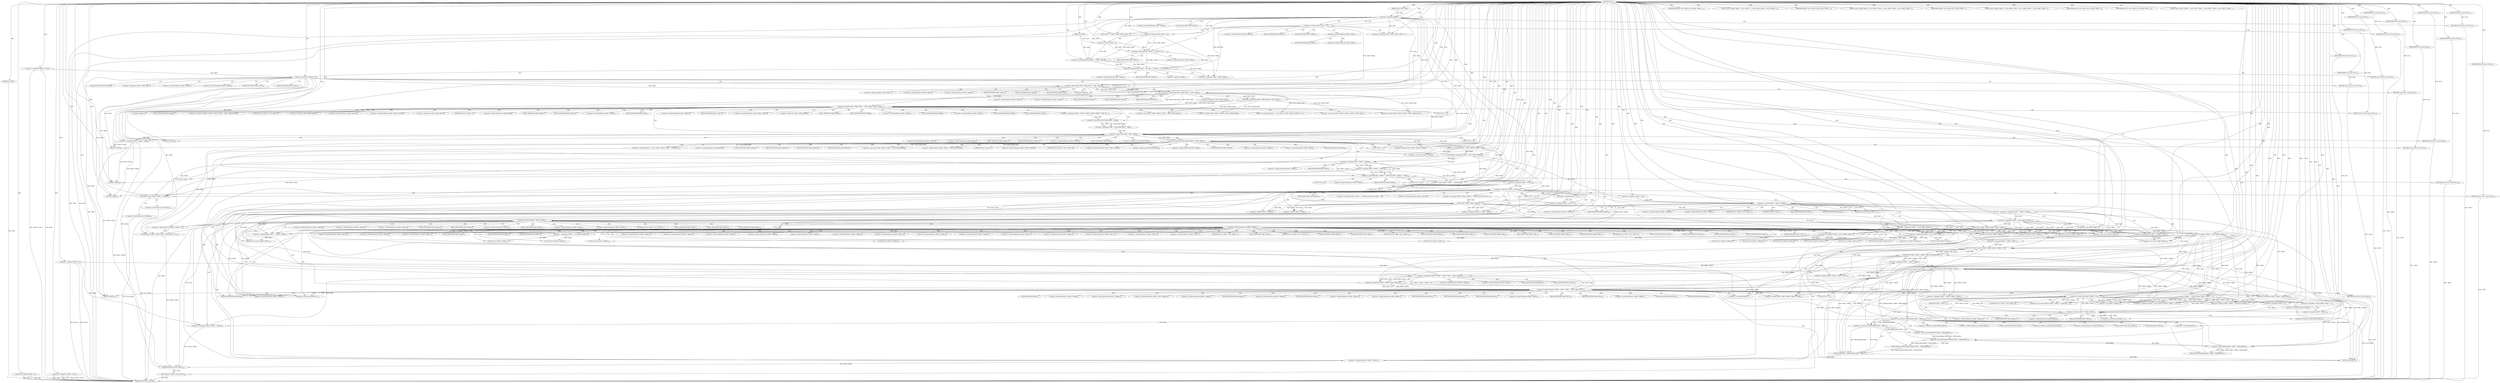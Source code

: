 digraph "FUN1" {  
"8" [label = <(METHOD,FUN1)<SUB>1</SUB>> ]
"638" [label = <(METHOD_RETURN,struct VAR1)<SUB>1</SUB>> ]
"9" [label = <(PARAM,struct VAR2* VAR3)<SUB>1</SUB>> ]
"10" [label = <(PARAM,int VAR4)<SUB>1</SUB>> ]
"11" [label = <(PARAM,int *VAR5)<SUB>1</SUB>> ]
"17" [label = <(&lt;operator&gt;.assignment,VAR9 = 0)<SUB>4</SUB>> ]
"21" [label = <(&lt;operator&gt;.assignment,*VAR10 = NULL)<SUB>5</SUB>> ]
"25" [label = <(&lt;operator&gt;.assignment,* VAR12 = NULL)<SUB>6</SUB>> ]
"33" [label = <(&lt;operator&gt;.assignment,VAR19 = 0)<SUB>9</SUB>> ]
"82" [label = <(&lt;operator&gt;.assignment,*VAR5 = VAR3-&gt;VAR25)<SUB>23</SUB>> ]
"140" [label = <(&lt;operator&gt;.assignment,VAR12 = (struct VAR11*) (VAR3-&gt;VAR29-&gt;VAR30 + V...)<SUB>43</SUB>> ]
"155" [label = <(&lt;operator&gt;.assignment,VAR8 = *(VAR31 *)(VAR3-&gt;VAR29-&gt;VAR30 + VAR3-&gt;VA...)<SUB>45</SUB>> ]
"171" [label = <(&lt;operator&gt;.assignment,VAR6 = VAR12[VAR4].VAR32 - VAR8)<SUB>62</SUB>> ]
"193" [label = <(&lt;operator&gt;.assignment,VAR10-&gt;VAR33 = VAR6)<SUB>68</SUB>> ]
"215" [label = <(&lt;operator&gt;.assignment,VAR22 = (char *)(VAR3-&gt;VAR29-&gt;VAR30 + VAR12[VAR...)<SUB>83</SUB>> ]
"230" [label = <(&lt;operator&gt;.assignment,VAR16 = VAR3-&gt;VAR29-&gt;VAR30 + VAR6)<SUB>87</SUB>> ]
"239" [label = <(&lt;operator&gt;.assignment,VAR14 = (struct VAR13 *)VAR16)<SUB>88</SUB>> ]
"284" [label = <(&lt;operator&gt;.assignment,VAR9 = VAR14-&gt;VAR35 == VAR36? sizeof (struct VA...)<SUB>104</SUB>> ]
"296" [label = <(FUN6,FUN6 (VAR21, VAR16, VAR9))<SUB>105</SUB>> ]
"300" [label = <(&lt;operator&gt;.assignment,VAR17 = VAR16 + VAR9)<SUB>106</SUB>> ]
"337" [label = <(&lt;operator&gt;.assignment,VAR17 = VAR16 + VAR9)<SUB>113</SUB>> ]
"615" [label = <(&lt;operator&gt;.assignment,VAR10-&gt;VAR29 = VAR21)<SUB>182</SUB>> ]
"620" [label = <(strncpy,strncpy (VAR10-&gt;VAR78, VAR22, sizeof (VAR10-&gt;VA...)<SUB>183</SUB>> ]
"631" [label = <(&lt;operator&gt;.assignment,VAR10-&gt;VAR23 = VAR19)<SUB>184</SUB>> ]
"636" [label = <(RETURN,return VAR10;,return VAR10;)<SUB>185</SUB>> ]
"39" [label = <(&lt;operator&gt;.logicalNot,!VAR3)<SUB>13</SUB>> ]
"45" [label = <(&lt;operator&gt;.lessThan,VAR3-&gt;VAR23 &lt; 1)<SUB>16</SUB>> ]
"64" [label = <(&lt;operator&gt;.logicalOr,VAR3-&gt;VAR25 &lt; 0 || VAR4 &lt; 0 || VAR4 &gt;= VAR3-&gt;VAR25)<SUB>20</SUB>> ]
"89" [label = <(&lt;operator&gt;.logicalNot,!VAR10)<SUB>25</SUB>> ]
"97" [label = <(&lt;operator&gt;.greaterThan,VAR3-&gt;VAR26.VAR27 &gt; VAR3-&gt;VAR23)<SUB>30</SUB>> ]
"114" [label = <(&lt;operator&gt;.logicalOr,VAR3-&gt;VAR26.VAR27 &gt; VAR3-&gt;VAR23 || VAR3-&gt;VAR26....)<SUB>37</SUB>> ]
"181" [label = <(&lt;operator&gt;.greaterThan,VAR6 &gt; VAR3-&gt;VAR23)<SUB>63</SUB>> ]
"199" [label = <(&lt;operator&gt;.greaterThan,VAR12[VAR4].VAR34 &gt; VAR3-&gt;VAR23)<SUB>70</SUB>> ]
"245" [label = <(&lt;operator&gt;.logicalAnd,VAR14-&gt;VAR35 != VAR36 &amp;&amp; VAR14-&gt;VAR35 != VAR37)<SUB>90</SUB>> ]
"273" [label = <(&lt;operator&gt;.logicalNot,!(VAR21 = FUN5 ()))<SUB>99</SUB>> ]
"310" [label = <(&lt;operator&gt;.lessThan,VAR18 &lt; VAR14-&gt;VAR39)<SUB>108</SUB>> ]
"315" [label = <(&lt;operator&gt;.postIncrement,VAR18++)<SUB>108</SUB>> ]
"349" [label = <(&lt;operator&gt;.lessThan,VAR18 &lt; VAR14-&gt;VAR39)<SUB>115</SUB>> ]
"354" [label = <(&lt;operator&gt;.postIncrement,VAR18++)<SUB>115</SUB>> ]
"637" [label = <(IDENTIFIER,VAR10,return VAR10;)<SUB>185</SUB>> ]
"42" [label = <(RETURN,return NULL;,return NULL;)<SUB>14</SUB>> ]
"51" [label = <(FUN2,FUN2 (&quot;&quot;, VAR3-&gt;VAR24? VAR3-&gt;VAR24: &quot;&quot;))<SUB>17</SUB>> ]
"61" [label = <(RETURN,return NULL;,return NULL;)<SUB>18</SUB>> ]
"80" [label = <(RETURN,return NULL;,return NULL;)<SUB>21</SUB>> ]
"92" [label = <(FUN4,FUN4 (&quot;&quot;))<SUB>27</SUB>> ]
"94" [label = <(RETURN,return NULL;,return NULL;)<SUB>28</SUB>> ]
"107" [label = <(FUN2,FUN2 (&quot;&quot;))<SUB>31</SUB>> ]
"109" [label = <(free,free (VAR10))<SUB>32</SUB>> ]
"111" [label = <(RETURN,return NULL;,return NULL;)<SUB>33</SUB>> ]
"134" [label = <(FUN2,FUN2 (&quot;&quot;))<SUB>38</SUB>> ]
"136" [label = <(free,free (VAR10))<SUB>39</SUB>> ]
"138" [label = <(RETURN,return NULL;,return NULL;)<SUB>40</SUB>> ]
"142" [label = <(&lt;operator&gt;.cast,(struct VAR11*) (VAR3-&gt;VAR29-&gt;VAR30 + VAR3-&gt;VAR...)<SUB>43</SUB>> ]
"173" [label = <(&lt;operator&gt;.subtraction,VAR12[VAR4].VAR32 - VAR8)<SUB>62</SUB>> ]
"187" [label = <(FUN2,FUN2 (&quot;&quot;))<SUB>64</SUB>> ]
"189" [label = <(free,free (VAR10))<SUB>65</SUB>> ]
"191" [label = <(RETURN,return NULL;,return NULL;)<SUB>66</SUB>> ]
"209" [label = <(FUN2,FUN2 (&quot;&quot;))<SUB>72</SUB>> ]
"211" [label = <(free,free (VAR10))<SUB>79</SUB>> ]
"213" [label = <(RETURN,return NULL;,return NULL;)<SUB>80</SUB>> ]
"217" [label = <(&lt;operator&gt;.cast,(char *)(VAR3-&gt;VAR29-&gt;VAR30 + VAR12[VAR4].VAR34))<SUB>83</SUB>> ]
"232" [label = <(&lt;operator&gt;.addition,VAR3-&gt;VAR29-&gt;VAR30 + VAR6)<SUB>87</SUB>> ]
"241" [label = <(&lt;operator&gt;.cast,(struct VAR13 *)VAR16)<SUB>88</SUB>> ]
"266" [label = <(FUN2,FUN2 (&quot;&quot;))<SUB>94</SUB>> ]
"268" [label = <(free,free (VAR10))<SUB>95</SUB>> ]
"270" [label = <(RETURN,return NULL;,return NULL;)<SUB>96</SUB>> ]
"278" [label = <(FUN2,FUN2 (&quot;&quot;))<SUB>100</SUB>> ]
"280" [label = <(free,free (VAR10))<SUB>101</SUB>> ]
"282" [label = <(RETURN,return NULL;,return NULL;)<SUB>102</SUB>> ]
"302" [label = <(&lt;operator&gt;.addition,VAR16 + VAR9)<SUB>106</SUB>> ]
"307" [label = <(&lt;operator&gt;.assignment,VAR18 = 0)<SUB>108</SUB>> ]
"319" [label = <(&lt;operator&gt;.assignment,*VAR41 = (struct VAR40 *)VAR17)<SUB>109</SUB>> ]
"324" [label = <(FUN7,FUN7 (VAR21, (VAR15*)VAR41, VAR41-&gt;VAR42))<SUB>110</SUB>> ]
"332" [label = <(&lt;operator&gt;.assignmentPlus,VAR17 += VAR41-&gt;VAR42)<SUB>111</SUB>> ]
"339" [label = <(&lt;operator&gt;.addition,VAR16 + VAR9)<SUB>113</SUB>> ]
"344" [label = <(&lt;operator&gt;.assignment,VAR18 = VAR7 = 0)<SUB>115</SUB>> ]
"358" [label = <(&lt;operator&gt;.assignment,*VAR41 = (struct VAR40 *)VAR17)<SUB>116</SUB>> ]
"363" [label = <(&lt;operator&gt;.assignmentPlus,VAR17 += VAR41-&gt;VAR42)<SUB>117</SUB>> ]
"625" [label = <(&lt;operator&gt;.subtraction,sizeof (VAR10-&gt;VAR78) - 1)<SUB>183</SUB>> ]
"43" [label = <(IDENTIFIER,NULL,return NULL;)<SUB>14</SUB>> ]
"62" [label = <(IDENTIFIER,NULL,return NULL;)<SUB>18</SUB>> ]
"65" [label = <(&lt;operator&gt;.logicalOr,VAR3-&gt;VAR25 &lt; 0 || VAR4 &lt; 0)<SUB>20</SUB>> ]
"74" [label = <(&lt;operator&gt;.greaterEqualsThan,VAR4 &gt;= VAR3-&gt;VAR25)<SUB>20</SUB>> ]
"81" [label = <(IDENTIFIER,NULL,return NULL;)<SUB>21</SUB>> ]
"95" [label = <(IDENTIFIER,NULL,return NULL;)<SUB>28</SUB>> ]
"112" [label = <(IDENTIFIER,NULL,return NULL;)<SUB>33</SUB>> ]
"115" [label = <(&lt;operator&gt;.greaterThan,VAR3-&gt;VAR26.VAR27 &gt; VAR3-&gt;VAR23)<SUB>37</SUB>> ]
"124" [label = <(&lt;operator&gt;.greaterThan,VAR3-&gt;VAR26.VAR28 &gt; VAR3-&gt;VAR23)<SUB>37</SUB>> ]
"139" [label = <(IDENTIFIER,NULL,return NULL;)<SUB>40</SUB>> ]
"144" [label = <(&lt;operator&gt;.addition,VAR3-&gt;VAR29-&gt;VAR30 + VAR3-&gt;VAR26.VAR27)<SUB>43</SUB>> ]
"158" [label = <(&lt;operator&gt;.cast,(VAR31 *)(VAR3-&gt;VAR29-&gt;VAR30 + VAR3-&gt;VAR26.VAR28))<SUB>45</SUB>> ]
"192" [label = <(IDENTIFIER,NULL,return NULL;)<SUB>66</SUB>> ]
"214" [label = <(IDENTIFIER,NULL,return NULL;)<SUB>80</SUB>> ]
"219" [label = <(&lt;operator&gt;.addition,VAR3-&gt;VAR29-&gt;VAR30 + VAR12[VAR4].VAR34)<SUB>83</SUB>> ]
"246" [label = <(&lt;operator&gt;.notEquals,VAR14-&gt;VAR35 != VAR36)<SUB>90</SUB>> ]
"251" [label = <(&lt;operator&gt;.notEquals,VAR14-&gt;VAR35 != VAR37)<SUB>90</SUB>> ]
"258" [label = <(&lt;operator&gt;.equals,VAR14-&gt;VAR35 == 0xbebafeca)<SUB>91</SUB>> ]
"271" [label = <(IDENTIFIER,NULL,return NULL;)<SUB>96</SUB>> ]
"274" [label = <(&lt;operator&gt;.assignment,VAR21 = FUN5 ())<SUB>99</SUB>> ]
"283" [label = <(IDENTIFIER,NULL,return NULL;)<SUB>102</SUB>> ]
"287" [label = <(&lt;operator&gt;.equals,VAR14-&gt;VAR35 == VAR36)<SUB>104</SUB>> ]
"292" [label = <(&lt;operator&gt;.sizeOf,sizeof (struct VAR13))<SUB>104</SUB>> ]
"294" [label = <(&lt;operator&gt;.sizeOf,sizeof (struct VAR38))<SUB>104</SUB>> ]
"53" [label = <(&lt;operator&gt;.conditional,VAR3-&gt;VAR24? VAR3-&gt;VAR24: &quot;&quot;)<SUB>17</SUB>> ]
"66" [label = <(&lt;operator&gt;.lessThan,VAR3-&gt;VAR25 &lt; 0)<SUB>20</SUB>> ]
"71" [label = <(&lt;operator&gt;.lessThan,VAR4 &lt; 0)<SUB>20</SUB>> ]
"160" [label = <(&lt;operator&gt;.addition,VAR3-&gt;VAR29-&gt;VAR30 + VAR3-&gt;VAR26.VAR28)<SUB>45</SUB>> ]
"264" [label = <(FUN2,FUN2 (&quot;&quot;))<SUB>92</SUB>> ]
"321" [label = <(&lt;operator&gt;.cast,(struct VAR40 *)VAR17)<SUB>109</SUB>> ]
"326" [label = <(&lt;operator&gt;.cast,(VAR15*)VAR41)<SUB>110</SUB>> ]
"346" [label = <(&lt;operator&gt;.assignment,VAR7 = 0)<SUB>115</SUB>> ]
"360" [label = <(&lt;operator&gt;.cast,(struct VAR40 *)VAR17)<SUB>116</SUB>> ]
"374" [label = <(IDENTIFIER,VAR43,{
		case VAR43:
			{
			
			struct VAR44 *VAR45...)<SUB>119</SUB>> ]
"375" [label = <(BLOCK,{
			
			struct VAR44 *VAR45 = (struct VAR44 *)...,{
			
			struct VAR44 *VAR45 = (struct VAR44 *)...)<SUB>120</SUB>> ]
"532" [label = <(IDENTIFIER,VAR57,{
		case VAR43:
			{
			
			struct VAR44 *VAR45...)<SUB>150</SUB>> ]
"533" [label = <(BLOCK,{
			struct VAR58 *VAR59 = (struct VAR58 *)VAR4...,{
			struct VAR58 *VAR59 = (struct VAR58 *)VAR4...)<SUB>151</SUB>> ]
"550" [label = <(IDENTIFIER,VAR62,{
		case VAR43:
			{
			
			struct VAR44 *VAR45...)<SUB>157</SUB>> ]
"551" [label = <(BLOCK,{
			struct VAR63 *VAR59 = (struct VAR63 *)VAR4...,{
			struct VAR63 *VAR59 = (struct VAR63 *)VAR4...)<SUB>158</SUB>> ]
"584" [label = <(IDENTIFIER,VAR70,{
		case VAR43:
			{
			
			struct VAR44 *VAR45...)<SUB>168</SUB>> ]
"586" [label = <(IDENTIFIER,VAR71,{
		case VAR43:
			{
			
			struct VAR44 *VAR45...)<SUB>169</SUB>> ]
"587" [label = <(BLOCK,{
			struct VAR72 *VAR59 = (struct VAR72 *)VAR4...,{
			struct VAR72 *VAR59 = (struct VAR72 *)VAR4...)<SUB>170</SUB>> ]
"377" [label = <(&lt;operator&gt;.assignment,*VAR45 = (struct VAR44 *)VAR41)<SUB>122</SUB>> ]
"383" [label = <(&lt;operator&gt;.assignment,VAR46 = VAR45-&gt;VAR47)<SUB>123</SUB>> ]
"417" [label = <(FUN7,FUN7 (VAR21, VAR3-&gt;VAR29-&gt;VAR30+VAR45-&gt;VAR48, V...)<SUB>130</SUB>> ]
"429" [label = <(FUN9,FUN9 (VAR21, VAR21-&gt;VAR49, (VAR31)((VAR50)&amp;VAR4...)<SUB>131</SUB>> ]
"445" [label = <(&lt;operator&gt;.assignment,VAR51 = VAR45-&gt;VAR48 - VAR19)<SUB>133</SUB>> ]
"452" [label = <(&lt;operator&gt;.assignment,VAR19 = VAR21-&gt;VAR49)<SUB>134</SUB>> ]
"535" [label = <(&lt;operator&gt;.assignment,*VAR59 = (struct VAR58 *)VAR41)<SUB>152</SUB>> ]
"540" [label = <(FUN10,FUN10 (VAR59-&gt;VAR60))<SUB>153</SUB>> ]
"544" [label = <(FUN10,FUN10 (VAR59-&gt;VAR61))<SUB>154</SUB>> ]
"553" [label = <(&lt;operator&gt;.assignment,*VAR59 = (struct VAR63 *)VAR41)<SUB>159</SUB>> ]
"558" [label = <(FUN10,FUN10 (VAR59-&gt;VAR64))<SUB>160</SUB>> ]
"562" [label = <(FUN10,FUN10 (VAR59-&gt;VAR65))<SUB>161</SUB>> ]
"566" [label = <(FUN10,FUN10 (VAR59-&gt;VAR66))<SUB>162</SUB>> ]
"570" [label = <(FUN10,FUN10 (VAR59-&gt;VAR67))<SUB>163</SUB>> ]
"574" [label = <(FUN10,FUN10 (VAR59-&gt;VAR68))<SUB>164</SUB>> ]
"578" [label = <(FUN10,FUN10 (VAR59-&gt;VAR69))<SUB>165</SUB>> ]
"589" [label = <(&lt;operator&gt;.assignment,*VAR59 = (struct VAR72 *)VAR41)<SUB>171</SUB>> ]
"594" [label = <(FUN10,FUN10 (VAR59-&gt;VAR73))<SUB>172</SUB>> ]
"598" [label = <(FUN10,FUN10 (VAR59-&gt;VAR74))<SUB>173</SUB>> ]
"602" [label = <(FUN10,FUN10 (VAR59-&gt;VAR75))<SUB>174</SUB>> ]
"606" [label = <(FUN10,FUN10 (VAR59-&gt;VAR76))<SUB>175</SUB>> ]
"610" [label = <(FUN10,FUN10 (VAR59-&gt;VAR77))<SUB>176</SUB>> ]
"389" [label = <(&lt;operator&gt;.logicalOr,VAR45-&gt;VAR48 + VAR45-&gt;VAR47 &gt; VAR3-&gt;VAR23 || VA...)<SUB>124</SUB>> ]
"458" [label = <(&lt;operator&gt;.logicalNot,!strcmp (VAR45-&gt;VAR52, &quot;&quot;))<SUB>135</SUB>> ]
"469" [label = <(&lt;operator&gt;.greaterThan,VAR45-&gt;VAR53 &gt; 0)<SUB>138</SUB>> ]
"379" [label = <(&lt;operator&gt;.cast,(struct VAR44 *)VAR41)<SUB>122</SUB>> ]
"409" [label = <(FUN2,FUN2 (&quot;&quot;))<SUB>125</SUB>> ]
"411" [label = <(free,free (VAR10))<SUB>126</SUB>> ]
"413" [label = <(FUN8,FUN8 (VAR21))<SUB>127</SUB>> ]
"415" [label = <(RETURN,return NULL;,return NULL;)<SUB>128</SUB>> ]
"419" [label = <(&lt;operator&gt;.addition,VAR3-&gt;VAR29-&gt;VAR30+VAR45-&gt;VAR48)<SUB>130</SUB>> ]
"434" [label = <(VAR31,(VAR31)((VAR50)&amp;VAR45-&gt;VAR48 - (VAR50)VAR16))<SUB>131</SUB>> ]
"447" [label = <(&lt;operator&gt;.subtraction,VAR45-&gt;VAR48 - VAR19)<SUB>133</SUB>> ]
"465" [label = <(&lt;operator&gt;.assignment,VAR7 = VAR51)<SUB>136</SUB>> ]
"476" [label = <(&lt;operator&gt;.assignment,*VAR55 = (struct VAR54 *)((VAR15 *)VAR45 + size...)<SUB>139</SUB>> ]
"537" [label = <(&lt;operator&gt;.cast,(struct VAR58 *)VAR41)<SUB>152</SUB>> ]
"555" [label = <(&lt;operator&gt;.cast,(struct VAR63 *)VAR41)<SUB>159</SUB>> ]
"591" [label = <(&lt;operator&gt;.cast,(struct VAR72 *)VAR41)<SUB>171</SUB>> ]
"390" [label = <(&lt;operator&gt;.greaterThan,VAR45-&gt;VAR48 + VAR45-&gt;VAR47 &gt; VAR3-&gt;VAR23)<SUB>124</SUB>> ]
"401" [label = <(&lt;operator&gt;.greaterThan,VAR45-&gt;VAR48 &gt; VAR3-&gt;VAR23)<SUB>124</SUB>> ]
"416" [label = <(IDENTIFIER,NULL,return NULL;)<SUB>128</SUB>> ]
"435" [label = <(&lt;operator&gt;.and,(VAR50)&amp;VAR45-&gt;VAR48 - (VAR50)VAR16)<SUB>131</SUB>> ]
"459" [label = <(strcmp,strcmp (VAR45-&gt;VAR52, &quot;&quot;))<SUB>135</SUB>> ]
"492" [label = <(&lt;operator&gt;.lessThan,VAR56 &lt; VAR45-&gt;VAR53)<SUB>141</SUB>> ]
"497" [label = <(&lt;operator&gt;.postIncrement,VAR56++)<SUB>141</SUB>> ]
"391" [label = <(&lt;operator&gt;.addition,VAR45-&gt;VAR48 + VAR45-&gt;VAR47)<SUB>124</SUB>> ]
"437" [label = <(&lt;operator&gt;.subtraction,VAR45-&gt;VAR48 - (VAR50)VAR16)<SUB>131</SUB>> ]
"478" [label = <(&lt;operator&gt;.cast,(struct VAR54 *)((VAR15 *)VAR45 + sizeof(struct...)<SUB>139</SUB>> ]
"489" [label = <(&lt;operator&gt;.assignment,VAR56 = 0)<SUB>141</SUB>> ]
"441" [label = <(&lt;operator&gt;.cast,(VAR50)VAR16)<SUB>131</SUB>> ]
"480" [label = <(&lt;operator&gt;.addition,(VAR15 *)VAR45 + sizeof(struct VAR44))<SUB>139</SUB>> ]
"501" [label = <(&lt;operator&gt;.greaterThan,VAR55[VAR56].VAR33 &gt; VAR19)<SUB>142</SUB>> ]
"481" [label = <(&lt;operator&gt;.cast,(VAR15 *)VAR45)<SUB>139</SUB>> ]
"484" [label = <(&lt;operator&gt;.sizeOf,sizeof(struct VAR44))<SUB>139</SUB>> ]
"509" [label = <(FUN9,FUN9 (VAR21, VAR55[VAR56].VAR33 - VAR51,
						...)<SUB>143</SUB>> ]
"511" [label = <(&lt;operator&gt;.subtraction,VAR55[VAR56].VAR33 - VAR51)<SUB>143</SUB>> ]
"518" [label = <(VAR31,(VAR31)((VAR50)&amp;VAR55[VAR56].VAR33 - (VAR50)VAR16))<SUB>144</SUB>> ]
"519" [label = <(&lt;operator&gt;.and,(VAR50)&amp;VAR55[VAR56].VAR33 - (VAR50)VAR16)<SUB>144</SUB>> ]
"521" [label = <(&lt;operator&gt;.subtraction,VAR55[VAR56].VAR33 - (VAR50)VAR16)<SUB>144</SUB>> ]
"527" [label = <(&lt;operator&gt;.cast,(VAR50)VAR16)<SUB>144</SUB>> ]
"83" [label = <(&lt;operator&gt;.indirection,*VAR5)<SUB>23</SUB>> ]
"85" [label = <(&lt;operator&gt;.indirectFieldAccess,VAR3-&gt;VAR25)<SUB>23</SUB>> ]
"157" [label = <(&lt;operator&gt;.indirection,*(VAR31 *)(VAR3-&gt;VAR29-&gt;VAR30 + VAR3-&gt;VAR26.VAR28))<SUB>45</SUB>> ]
"194" [label = <(&lt;operator&gt;.indirectFieldAccess,VAR10-&gt;VAR33)<SUB>68</SUB>> ]
"286" [label = <(&lt;operator&gt;.conditional,VAR14-&gt;VAR35 == VAR36? sizeof (struct VAR13) : ...)<SUB>104</SUB>> ]
"616" [label = <(&lt;operator&gt;.indirectFieldAccess,VAR10-&gt;VAR29)<SUB>182</SUB>> ]
"621" [label = <(&lt;operator&gt;.indirectFieldAccess,VAR10-&gt;VAR78)<SUB>183</SUB>> ]
"632" [label = <(&lt;operator&gt;.indirectFieldAccess,VAR10-&gt;VAR23)<SUB>184</SUB>> ]
"46" [label = <(&lt;operator&gt;.indirectFieldAccess,VAR3-&gt;VAR23)<SUB>16</SUB>> ]
"87" [label = <(FIELD_IDENTIFIER,VAR25,VAR25)<SUB>23</SUB>> ]
"98" [label = <(&lt;operator&gt;.fieldAccess,VAR3-&gt;VAR26.VAR27)<SUB>30</SUB>> ]
"103" [label = <(&lt;operator&gt;.indirectFieldAccess,VAR3-&gt;VAR23)<SUB>30</SUB>> ]
"143" [label = <(UNKNOWN,struct VAR11*,struct VAR11*)<SUB>43</SUB>> ]
"174" [label = <(&lt;operator&gt;.fieldAccess,VAR12[VAR4].VAR32)<SUB>62</SUB>> ]
"183" [label = <(&lt;operator&gt;.indirectFieldAccess,VAR3-&gt;VAR23)<SUB>63</SUB>> ]
"196" [label = <(FIELD_IDENTIFIER,VAR33,VAR33)<SUB>68</SUB>> ]
"200" [label = <(&lt;operator&gt;.fieldAccess,VAR12[VAR4].VAR34)<SUB>70</SUB>> ]
"205" [label = <(&lt;operator&gt;.indirectFieldAccess,VAR3-&gt;VAR23)<SUB>70</SUB>> ]
"218" [label = <(UNKNOWN,char *,char *)<SUB>83</SUB>> ]
"233" [label = <(&lt;operator&gt;.indirectFieldAccess,VAR3-&gt;VAR29-&gt;VAR30)<SUB>87</SUB>> ]
"242" [label = <(UNKNOWN,struct VAR13 *,struct VAR13 *)<SUB>88</SUB>> ]
"312" [label = <(&lt;operator&gt;.indirectFieldAccess,VAR14-&gt;VAR39)<SUB>108</SUB>> ]
"351" [label = <(&lt;operator&gt;.indirectFieldAccess,VAR14-&gt;VAR39)<SUB>115</SUB>> ]
"618" [label = <(FIELD_IDENTIFIER,VAR29,VAR29)<SUB>182</SUB>> ]
"623" [label = <(FIELD_IDENTIFIER,VAR78,VAR78)<SUB>183</SUB>> ]
"626" [label = <(&lt;operator&gt;.sizeOf,sizeof (VAR10-&gt;VAR78))<SUB>183</SUB>> ]
"634" [label = <(FIELD_IDENTIFIER,VAR23,VAR23)<SUB>184</SUB>> ]
"48" [label = <(FIELD_IDENTIFIER,VAR23,VAR23)<SUB>16</SUB>> ]
"76" [label = <(&lt;operator&gt;.indirectFieldAccess,VAR3-&gt;VAR25)<SUB>20</SUB>> ]
"99" [label = <(&lt;operator&gt;.indirectFieldAccess,VAR3-&gt;VAR26)<SUB>30</SUB>> ]
"102" [label = <(FIELD_IDENTIFIER,VAR27,VAR27)<SUB>30</SUB>> ]
"105" [label = <(FIELD_IDENTIFIER,VAR23,VAR23)<SUB>30</SUB>> ]
"116" [label = <(&lt;operator&gt;.fieldAccess,VAR3-&gt;VAR26.VAR27)<SUB>37</SUB>> ]
"121" [label = <(&lt;operator&gt;.indirectFieldAccess,VAR3-&gt;VAR23)<SUB>37</SUB>> ]
"125" [label = <(&lt;operator&gt;.fieldAccess,VAR3-&gt;VAR26.VAR28)<SUB>37</SUB>> ]
"130" [label = <(&lt;operator&gt;.indirectFieldAccess,VAR3-&gt;VAR23)<SUB>37</SUB>> ]
"145" [label = <(&lt;operator&gt;.indirectFieldAccess,VAR3-&gt;VAR29-&gt;VAR30)<SUB>43</SUB>> ]
"150" [label = <(&lt;operator&gt;.fieldAccess,VAR3-&gt;VAR26.VAR27)<SUB>43</SUB>> ]
"159" [label = <(UNKNOWN,VAR31 *,VAR31 *)<SUB>45</SUB>> ]
"175" [label = <(&lt;operator&gt;.indirectIndexAccess,VAR12[VAR4])<SUB>62</SUB>> ]
"178" [label = <(FIELD_IDENTIFIER,VAR32,VAR32)<SUB>62</SUB>> ]
"185" [label = <(FIELD_IDENTIFIER,VAR23,VAR23)<SUB>63</SUB>> ]
"201" [label = <(&lt;operator&gt;.indirectIndexAccess,VAR12[VAR4])<SUB>70</SUB>> ]
"204" [label = <(FIELD_IDENTIFIER,VAR34,VAR34)<SUB>70</SUB>> ]
"207" [label = <(FIELD_IDENTIFIER,VAR23,VAR23)<SUB>70</SUB>> ]
"220" [label = <(&lt;operator&gt;.indirectFieldAccess,VAR3-&gt;VAR29-&gt;VAR30)<SUB>83</SUB>> ]
"225" [label = <(&lt;operator&gt;.fieldAccess,VAR12[VAR4].VAR34)<SUB>83</SUB>> ]
"234" [label = <(&lt;operator&gt;.indirectFieldAccess,VAR3-&gt;VAR29)<SUB>87</SUB>> ]
"237" [label = <(FIELD_IDENTIFIER,VAR30,VAR30)<SUB>87</SUB>> ]
"247" [label = <(&lt;operator&gt;.indirectFieldAccess,VAR14-&gt;VAR35)<SUB>90</SUB>> ]
"252" [label = <(&lt;operator&gt;.indirectFieldAccess,VAR14-&gt;VAR35)<SUB>90</SUB>> ]
"276" [label = <(FUN5,FUN5 ())<SUB>99</SUB>> ]
"288" [label = <(&lt;operator&gt;.indirectFieldAccess,VAR14-&gt;VAR35)<SUB>104</SUB>> ]
"314" [label = <(FIELD_IDENTIFIER,VAR39,VAR39)<SUB>108</SUB>> ]
"329" [label = <(&lt;operator&gt;.indirectFieldAccess,VAR41-&gt;VAR42)<SUB>110</SUB>> ]
"334" [label = <(&lt;operator&gt;.indirectFieldAccess,VAR41-&gt;VAR42)<SUB>111</SUB>> ]
"353" [label = <(FIELD_IDENTIFIER,VAR39,VAR39)<SUB>115</SUB>> ]
"365" [label = <(&lt;operator&gt;.indirectFieldAccess,VAR41-&gt;VAR42)<SUB>117</SUB>> ]
"369" [label = <(&lt;operator&gt;.indirectFieldAccess,VAR41-&gt;VAR18)<SUB>118</SUB>> ]
"627" [label = <(&lt;operator&gt;.indirectFieldAccess,VAR10-&gt;VAR78)<SUB>183</SUB>> ]
"54" [label = <(&lt;operator&gt;.indirectFieldAccess,VAR3-&gt;VAR24)<SUB>17</SUB>> ]
"57" [label = <(&lt;operator&gt;.indirectFieldAccess,VAR3-&gt;VAR24)<SUB>17</SUB>> ]
"67" [label = <(&lt;operator&gt;.indirectFieldAccess,VAR3-&gt;VAR25)<SUB>20</SUB>> ]
"78" [label = <(FIELD_IDENTIFIER,VAR25,VAR25)<SUB>20</SUB>> ]
"101" [label = <(FIELD_IDENTIFIER,VAR26,VAR26)<SUB>30</SUB>> ]
"117" [label = <(&lt;operator&gt;.indirectFieldAccess,VAR3-&gt;VAR26)<SUB>37</SUB>> ]
"120" [label = <(FIELD_IDENTIFIER,VAR27,VAR27)<SUB>37</SUB>> ]
"123" [label = <(FIELD_IDENTIFIER,VAR23,VAR23)<SUB>37</SUB>> ]
"126" [label = <(&lt;operator&gt;.indirectFieldAccess,VAR3-&gt;VAR26)<SUB>37</SUB>> ]
"129" [label = <(FIELD_IDENTIFIER,VAR28,VAR28)<SUB>37</SUB>> ]
"132" [label = <(FIELD_IDENTIFIER,VAR23,VAR23)<SUB>37</SUB>> ]
"146" [label = <(&lt;operator&gt;.indirectFieldAccess,VAR3-&gt;VAR29)<SUB>43</SUB>> ]
"149" [label = <(FIELD_IDENTIFIER,VAR30,VAR30)<SUB>43</SUB>> ]
"151" [label = <(&lt;operator&gt;.indirectFieldAccess,VAR3-&gt;VAR26)<SUB>43</SUB>> ]
"154" [label = <(FIELD_IDENTIFIER,VAR27,VAR27)<SUB>43</SUB>> ]
"161" [label = <(&lt;operator&gt;.indirectFieldAccess,VAR3-&gt;VAR29-&gt;VAR30)<SUB>45</SUB>> ]
"166" [label = <(&lt;operator&gt;.fieldAccess,VAR3-&gt;VAR26.VAR28)<SUB>45</SUB>> ]
"221" [label = <(&lt;operator&gt;.indirectFieldAccess,VAR3-&gt;VAR29)<SUB>83</SUB>> ]
"224" [label = <(FIELD_IDENTIFIER,VAR30,VAR30)<SUB>83</SUB>> ]
"226" [label = <(&lt;operator&gt;.indirectIndexAccess,VAR12[VAR4])<SUB>83</SUB>> ]
"229" [label = <(FIELD_IDENTIFIER,VAR34,VAR34)<SUB>83</SUB>> ]
"236" [label = <(FIELD_IDENTIFIER,VAR29,VAR29)<SUB>87</SUB>> ]
"249" [label = <(FIELD_IDENTIFIER,VAR35,VAR35)<SUB>90</SUB>> ]
"254" [label = <(FIELD_IDENTIFIER,VAR35,VAR35)<SUB>90</SUB>> ]
"259" [label = <(&lt;operator&gt;.indirectFieldAccess,VAR14-&gt;VAR35)<SUB>91</SUB>> ]
"290" [label = <(FIELD_IDENTIFIER,VAR35,VAR35)<SUB>104</SUB>> ]
"322" [label = <(UNKNOWN,struct VAR40 *,struct VAR40 *)<SUB>109</SUB>> ]
"327" [label = <(UNKNOWN,VAR15*,VAR15*)<SUB>110</SUB>> ]
"331" [label = <(FIELD_IDENTIFIER,VAR42,VAR42)<SUB>110</SUB>> ]
"336" [label = <(FIELD_IDENTIFIER,VAR42,VAR42)<SUB>111</SUB>> ]
"361" [label = <(UNKNOWN,struct VAR40 *,struct VAR40 *)<SUB>116</SUB>> ]
"367" [label = <(FIELD_IDENTIFIER,VAR42,VAR42)<SUB>117</SUB>> ]
"371" [label = <(FIELD_IDENTIFIER,VAR18,VAR18)<SUB>118</SUB>> ]
"629" [label = <(FIELD_IDENTIFIER,VAR78,VAR78)<SUB>183</SUB>> ]
"56" [label = <(FIELD_IDENTIFIER,VAR24,VAR24)<SUB>17</SUB>> ]
"59" [label = <(FIELD_IDENTIFIER,VAR24,VAR24)<SUB>17</SUB>> ]
"69" [label = <(FIELD_IDENTIFIER,VAR25,VAR25)<SUB>20</SUB>> ]
"119" [label = <(FIELD_IDENTIFIER,VAR26,VAR26)<SUB>37</SUB>> ]
"128" [label = <(FIELD_IDENTIFIER,VAR26,VAR26)<SUB>37</SUB>> ]
"148" [label = <(FIELD_IDENTIFIER,VAR29,VAR29)<SUB>43</SUB>> ]
"153" [label = <(FIELD_IDENTIFIER,VAR26,VAR26)<SUB>43</SUB>> ]
"162" [label = <(&lt;operator&gt;.indirectFieldAccess,VAR3-&gt;VAR29)<SUB>45</SUB>> ]
"165" [label = <(FIELD_IDENTIFIER,VAR30,VAR30)<SUB>45</SUB>> ]
"167" [label = <(&lt;operator&gt;.indirectFieldAccess,VAR3-&gt;VAR26)<SUB>45</SUB>> ]
"170" [label = <(FIELD_IDENTIFIER,VAR28,VAR28)<SUB>45</SUB>> ]
"223" [label = <(FIELD_IDENTIFIER,VAR29,VAR29)<SUB>83</SUB>> ]
"261" [label = <(FIELD_IDENTIFIER,VAR35,VAR35)<SUB>91</SUB>> ]
"164" [label = <(FIELD_IDENTIFIER,VAR29,VAR29)<SUB>45</SUB>> ]
"169" [label = <(FIELD_IDENTIFIER,VAR26,VAR26)<SUB>45</SUB>> ]
"385" [label = <(&lt;operator&gt;.indirectFieldAccess,VAR45-&gt;VAR47)<SUB>123</SUB>> ]
"431" [label = <(&lt;operator&gt;.indirectFieldAccess,VAR21-&gt;VAR49)<SUB>131</SUB>> ]
"454" [label = <(&lt;operator&gt;.indirectFieldAccess,VAR21-&gt;VAR49)<SUB>134</SUB>> ]
"541" [label = <(&lt;operator&gt;.indirectFieldAccess,VAR59-&gt;VAR60)<SUB>153</SUB>> ]
"545" [label = <(&lt;operator&gt;.indirectFieldAccess,VAR59-&gt;VAR61)<SUB>154</SUB>> ]
"559" [label = <(&lt;operator&gt;.indirectFieldAccess,VAR59-&gt;VAR64)<SUB>160</SUB>> ]
"563" [label = <(&lt;operator&gt;.indirectFieldAccess,VAR59-&gt;VAR65)<SUB>161</SUB>> ]
"567" [label = <(&lt;operator&gt;.indirectFieldAccess,VAR59-&gt;VAR66)<SUB>162</SUB>> ]
"571" [label = <(&lt;operator&gt;.indirectFieldAccess,VAR59-&gt;VAR67)<SUB>163</SUB>> ]
"575" [label = <(&lt;operator&gt;.indirectFieldAccess,VAR59-&gt;VAR68)<SUB>164</SUB>> ]
"579" [label = <(&lt;operator&gt;.indirectFieldAccess,VAR59-&gt;VAR69)<SUB>165</SUB>> ]
"595" [label = <(&lt;operator&gt;.indirectFieldAccess,VAR59-&gt;VAR73)<SUB>172</SUB>> ]
"599" [label = <(&lt;operator&gt;.indirectFieldAccess,VAR59-&gt;VAR74)<SUB>173</SUB>> ]
"603" [label = <(&lt;operator&gt;.indirectFieldAccess,VAR59-&gt;VAR75)<SUB>174</SUB>> ]
"607" [label = <(&lt;operator&gt;.indirectFieldAccess,VAR59-&gt;VAR76)<SUB>175</SUB>> ]
"611" [label = <(&lt;operator&gt;.indirectFieldAccess,VAR59-&gt;VAR77)<SUB>176</SUB>> ]
"380" [label = <(UNKNOWN,struct VAR44 *,struct VAR44 *)<SUB>122</SUB>> ]
"387" [label = <(FIELD_IDENTIFIER,VAR47,VAR47)<SUB>123</SUB>> ]
"420" [label = <(&lt;operator&gt;.indirectFieldAccess,VAR3-&gt;VAR29-&gt;VAR30)<SUB>130</SUB>> ]
"425" [label = <(&lt;operator&gt;.indirectFieldAccess,VAR45-&gt;VAR48)<SUB>130</SUB>> ]
"433" [label = <(FIELD_IDENTIFIER,VAR49,VAR49)<SUB>131</SUB>> ]
"448" [label = <(&lt;operator&gt;.indirectFieldAccess,VAR45-&gt;VAR48)<SUB>133</SUB>> ]
"456" [label = <(FIELD_IDENTIFIER,VAR49,VAR49)<SUB>134</SUB>> ]
"470" [label = <(&lt;operator&gt;.indirectFieldAccess,VAR45-&gt;VAR53)<SUB>138</SUB>> ]
"538" [label = <(UNKNOWN,struct VAR58 *,struct VAR58 *)<SUB>152</SUB>> ]
"543" [label = <(FIELD_IDENTIFIER,VAR60,VAR60)<SUB>153</SUB>> ]
"547" [label = <(FIELD_IDENTIFIER,VAR61,VAR61)<SUB>154</SUB>> ]
"556" [label = <(UNKNOWN,struct VAR63 *,struct VAR63 *)<SUB>159</SUB>> ]
"561" [label = <(FIELD_IDENTIFIER,VAR64,VAR64)<SUB>160</SUB>> ]
"565" [label = <(FIELD_IDENTIFIER,VAR65,VAR65)<SUB>161</SUB>> ]
"569" [label = <(FIELD_IDENTIFIER,VAR66,VAR66)<SUB>162</SUB>> ]
"573" [label = <(FIELD_IDENTIFIER,VAR67,VAR67)<SUB>163</SUB>> ]
"577" [label = <(FIELD_IDENTIFIER,VAR68,VAR68)<SUB>164</SUB>> ]
"581" [label = <(FIELD_IDENTIFIER,VAR69,VAR69)<SUB>165</SUB>> ]
"592" [label = <(UNKNOWN,struct VAR72 *,struct VAR72 *)<SUB>171</SUB>> ]
"597" [label = <(FIELD_IDENTIFIER,VAR73,VAR73)<SUB>172</SUB>> ]
"601" [label = <(FIELD_IDENTIFIER,VAR74,VAR74)<SUB>173</SUB>> ]
"605" [label = <(FIELD_IDENTIFIER,VAR75,VAR75)<SUB>174</SUB>> ]
"609" [label = <(FIELD_IDENTIFIER,VAR76,VAR76)<SUB>175</SUB>> ]
"613" [label = <(FIELD_IDENTIFIER,VAR77,VAR77)<SUB>176</SUB>> ]
"398" [label = <(&lt;operator&gt;.indirectFieldAccess,VAR3-&gt;VAR23)<SUB>124</SUB>> ]
"402" [label = <(&lt;operator&gt;.indirectFieldAccess,VAR45-&gt;VAR48)<SUB>124</SUB>> ]
"405" [label = <(&lt;operator&gt;.indirectFieldAccess,VAR3-&gt;VAR23)<SUB>124</SUB>> ]
"421" [label = <(&lt;operator&gt;.indirectFieldAccess,VAR3-&gt;VAR29)<SUB>130</SUB>> ]
"424" [label = <(FIELD_IDENTIFIER,VAR30,VAR30)<SUB>130</SUB>> ]
"427" [label = <(FIELD_IDENTIFIER,VAR48,VAR48)<SUB>130</SUB>> ]
"450" [label = <(FIELD_IDENTIFIER,VAR48,VAR48)<SUB>133</SUB>> ]
"460" [label = <(&lt;operator&gt;.indirectFieldAccess,VAR45-&gt;VAR52)<SUB>135</SUB>> ]
"472" [label = <(FIELD_IDENTIFIER,VAR53,VAR53)<SUB>138</SUB>> ]
"392" [label = <(&lt;operator&gt;.indirectFieldAccess,VAR45-&gt;VAR48)<SUB>124</SUB>> ]
"395" [label = <(&lt;operator&gt;.indirectFieldAccess,VAR45-&gt;VAR47)<SUB>124</SUB>> ]
"400" [label = <(FIELD_IDENTIFIER,VAR23,VAR23)<SUB>124</SUB>> ]
"404" [label = <(FIELD_IDENTIFIER,VAR48,VAR48)<SUB>124</SUB>> ]
"407" [label = <(FIELD_IDENTIFIER,VAR23,VAR23)<SUB>124</SUB>> ]
"423" [label = <(FIELD_IDENTIFIER,VAR29,VAR29)<SUB>130</SUB>> ]
"438" [label = <(&lt;operator&gt;.indirectFieldAccess,VAR45-&gt;VAR48)<SUB>131</SUB>> ]
"462" [label = <(FIELD_IDENTIFIER,VAR52,VAR52)<SUB>135</SUB>> ]
"479" [label = <(UNKNOWN,struct VAR54 *,struct VAR54 *)<SUB>139</SUB>> ]
"494" [label = <(&lt;operator&gt;.indirectFieldAccess,VAR45-&gt;VAR53)<SUB>141</SUB>> ]
"394" [label = <(FIELD_IDENTIFIER,VAR48,VAR48)<SUB>124</SUB>> ]
"397" [label = <(FIELD_IDENTIFIER,VAR47,VAR47)<SUB>124</SUB>> ]
"440" [label = <(FIELD_IDENTIFIER,VAR48,VAR48)<SUB>131</SUB>> ]
"442" [label = <(UNKNOWN,VAR50,VAR50)<SUB>131</SUB>> ]
"496" [label = <(FIELD_IDENTIFIER,VAR53,VAR53)<SUB>141</SUB>> ]
"482" [label = <(UNKNOWN,VAR15 *,VAR15 *)<SUB>139</SUB>> ]
"502" [label = <(&lt;operator&gt;.fieldAccess,VAR55[VAR56].VAR33)<SUB>142</SUB>> ]
"503" [label = <(&lt;operator&gt;.indirectIndexAccess,VAR55[VAR56])<SUB>142</SUB>> ]
"506" [label = <(FIELD_IDENTIFIER,VAR33,VAR33)<SUB>142</SUB>> ]
"512" [label = <(&lt;operator&gt;.fieldAccess,VAR55[VAR56].VAR33)<SUB>143</SUB>> ]
"513" [label = <(&lt;operator&gt;.indirectIndexAccess,VAR55[VAR56])<SUB>143</SUB>> ]
"516" [label = <(FIELD_IDENTIFIER,VAR33,VAR33)<SUB>143</SUB>> ]
"522" [label = <(&lt;operator&gt;.fieldAccess,VAR55[VAR56].VAR33)<SUB>144</SUB>> ]
"523" [label = <(&lt;operator&gt;.indirectIndexAccess,VAR55[VAR56])<SUB>144</SUB>> ]
"526" [label = <(FIELD_IDENTIFIER,VAR33,VAR33)<SUB>144</SUB>> ]
"528" [label = <(UNKNOWN,VAR50,VAR50)<SUB>144</SUB>> ]
  "415" -> "638"  [ label = "DDG: &lt;RET&gt;"] 
  "282" -> "638"  [ label = "DDG: &lt;RET&gt;"] 
  "270" -> "638"  [ label = "DDG: &lt;RET&gt;"] 
  "636" -> "638"  [ label = "DDG: &lt;RET&gt;"] 
  "213" -> "638"  [ label = "DDG: &lt;RET&gt;"] 
  "94" -> "638"  [ label = "DDG: &lt;RET&gt;"] 
  "111" -> "638"  [ label = "DDG: &lt;RET&gt;"] 
  "191" -> "638"  [ label = "DDG: &lt;RET&gt;"] 
  "42" -> "638"  [ label = "DDG: &lt;RET&gt;"] 
  "61" -> "638"  [ label = "DDG: &lt;RET&gt;"] 
  "80" -> "638"  [ label = "DDG: &lt;RET&gt;"] 
  "138" -> "638"  [ label = "DDG: &lt;RET&gt;"] 
  "10" -> "638"  [ label = "DDG: VAR4"] 
  "11" -> "638"  [ label = "DDG: VAR5"] 
  "17" -> "638"  [ label = "DDG: VAR9"] 
  "17" -> "638"  [ label = "DDG: VAR9 = 0"] 
  "21" -> "638"  [ label = "DDG: VAR10"] 
  "21" -> "638"  [ label = "DDG: *VAR10 = NULL"] 
  "25" -> "638"  [ label = "DDG: VAR12"] 
  "25" -> "638"  [ label = "DDG: NULL"] 
  "25" -> "638"  [ label = "DDG: * VAR12 = NULL"] 
  "33" -> "638"  [ label = "DDG: VAR19"] 
  "33" -> "638"  [ label = "DDG: VAR19 = 0"] 
  "39" -> "638"  [ label = "DDG: VAR3"] 
  "39" -> "638"  [ label = "DDG: !VAR3"] 
  "484" -> "638"  [ label = "DDG: struct VAR44"] 
  "251" -> "638"  [ label = "DDG: VAR37"] 
  "294" -> "638"  [ label = "DDG: struct VAR38"] 
  "292" -> "638"  [ label = "DDG: struct VAR13"] 
  "8" -> "9"  [ label = "DDG: "] 
  "8" -> "10"  [ label = "DDG: "] 
  "8" -> "11"  [ label = "DDG: "] 
  "8" -> "17"  [ label = "DDG: "] 
  "8" -> "21"  [ label = "DDG: "] 
  "8" -> "25"  [ label = "DDG: "] 
  "8" -> "33"  [ label = "DDG: "] 
  "39" -> "82"  [ label = "DDG: VAR3"] 
  "66" -> "82"  [ label = "DDG: VAR3-&gt;VAR25"] 
  "74" -> "82"  [ label = "DDG: VAR3-&gt;VAR25"] 
  "115" -> "140"  [ label = "DDG: VAR3-&gt;VAR26.VAR27"] 
  "173" -> "171"  [ label = "DDG: VAR12[VAR4].VAR32"] 
  "173" -> "171"  [ label = "DDG: VAR8"] 
  "181" -> "193"  [ label = "DDG: VAR6"] 
  "8" -> "193"  [ label = "DDG: "] 
  "199" -> "215"  [ label = "DDG: VAR12[VAR4].VAR34"] 
  "8" -> "230"  [ label = "DDG: "] 
  "181" -> "230"  [ label = "DDG: VAR6"] 
  "230" -> "239"  [ label = "DDG: VAR16"] 
  "8" -> "239"  [ label = "DDG: "] 
  "296" -> "300"  [ label = "DDG: VAR16"] 
  "8" -> "300"  [ label = "DDG: "] 
  "296" -> "300"  [ label = "DDG: VAR9"] 
  "8" -> "337"  [ label = "DDG: "] 
  "296" -> "337"  [ label = "DDG: VAR16"] 
  "296" -> "337"  [ label = "DDG: VAR9"] 
  "296" -> "615"  [ label = "DDG: VAR21"] 
  "429" -> "615"  [ label = "DDG: VAR21"] 
  "509" -> "615"  [ label = "DDG: VAR21"] 
  "324" -> "615"  [ label = "DDG: VAR21"] 
  "8" -> "615"  [ label = "DDG: "] 
  "429" -> "615"  [ label = "DDG: VAR21-&gt;VAR49"] 
  "33" -> "631"  [ label = "DDG: VAR19"] 
  "452" -> "631"  [ label = "DDG: VAR19"] 
  "501" -> "631"  [ label = "DDG: VAR19"] 
  "8" -> "631"  [ label = "DDG: "] 
  "637" -> "636"  [ label = "DDG: VAR10"] 
  "274" -> "296"  [ label = "DDG: VAR21"] 
  "8" -> "296"  [ label = "DDG: "] 
  "230" -> "296"  [ label = "DDG: VAR16"] 
  "284" -> "296"  [ label = "DDG: VAR9"] 
  "89" -> "620"  [ label = "DDG: VAR10"] 
  "215" -> "620"  [ label = "DDG: VAR22"] 
  "8" -> "620"  [ label = "DDG: "] 
  "625" -> "620"  [ label = "DDG: 1"] 
  "193" -> "637"  [ label = "DDG: VAR10-&gt;VAR33"] 
  "615" -> "637"  [ label = "DDG: VAR10-&gt;VAR29"] 
  "89" -> "637"  [ label = "DDG: VAR10"] 
  "620" -> "637"  [ label = "DDG: VAR10-&gt;VAR78"] 
  "631" -> "637"  [ label = "DDG: VAR10-&gt;VAR23"] 
  "8" -> "637"  [ label = "DDG: "] 
  "9" -> "39"  [ label = "DDG: VAR3"] 
  "8" -> "39"  [ label = "DDG: "] 
  "43" -> "42"  [ label = "DDG: NULL"] 
  "39" -> "45"  [ label = "DDG: VAR3"] 
  "8" -> "45"  [ label = "DDG: "] 
  "62" -> "61"  [ label = "DDG: NULL"] 
  "65" -> "64"  [ label = "DDG: VAR3-&gt;VAR25 &lt; 0"] 
  "65" -> "64"  [ label = "DDG: VAR4 &lt; 0"] 
  "74" -> "64"  [ label = "DDG: VAR4"] 
  "74" -> "64"  [ label = "DDG: VAR3-&gt;VAR25"] 
  "81" -> "80"  [ label = "DDG: NULL"] 
  "21" -> "89"  [ label = "DDG: VAR10"] 
  "8" -> "89"  [ label = "DDG: "] 
  "95" -> "94"  [ label = "DDG: NULL"] 
  "39" -> "97"  [ label = "DDG: VAR3"] 
  "45" -> "97"  [ label = "DDG: VAR3-&gt;VAR23"] 
  "112" -> "111"  [ label = "DDG: NULL"] 
  "115" -> "114"  [ label = "DDG: VAR3-&gt;VAR26.VAR27"] 
  "115" -> "114"  [ label = "DDG: VAR3-&gt;VAR23"] 
  "124" -> "114"  [ label = "DDG: VAR3-&gt;VAR26.VAR28"] 
  "124" -> "114"  [ label = "DDG: VAR3-&gt;VAR23"] 
  "139" -> "138"  [ label = "DDG: NULL"] 
  "115" -> "142"  [ label = "DDG: VAR3-&gt;VAR26.VAR27"] 
  "155" -> "173"  [ label = "DDG: VAR8"] 
  "8" -> "173"  [ label = "DDG: "] 
  "171" -> "181"  [ label = "DDG: VAR6"] 
  "8" -> "181"  [ label = "DDG: "] 
  "39" -> "181"  [ label = "DDG: VAR3"] 
  "115" -> "181"  [ label = "DDG: VAR3-&gt;VAR23"] 
  "124" -> "181"  [ label = "DDG: VAR3-&gt;VAR23"] 
  "192" -> "191"  [ label = "DDG: NULL"] 
  "39" -> "199"  [ label = "DDG: VAR3"] 
  "181" -> "199"  [ label = "DDG: VAR3-&gt;VAR23"] 
  "214" -> "213"  [ label = "DDG: NULL"] 
  "199" -> "217"  [ label = "DDG: VAR12[VAR4].VAR34"] 
  "8" -> "232"  [ label = "DDG: "] 
  "181" -> "232"  [ label = "DDG: VAR6"] 
  "230" -> "241"  [ label = "DDG: VAR16"] 
  "8" -> "241"  [ label = "DDG: "] 
  "246" -> "245"  [ label = "DDG: VAR14-&gt;VAR35"] 
  "246" -> "245"  [ label = "DDG: VAR36"] 
  "251" -> "245"  [ label = "DDG: VAR14-&gt;VAR35"] 
  "251" -> "245"  [ label = "DDG: VAR37"] 
  "271" -> "270"  [ label = "DDG: NULL"] 
  "274" -> "273"  [ label = "DDG: VAR21"] 
  "8" -> "273"  [ label = "DDG: "] 
  "283" -> "282"  [ label = "DDG: NULL"] 
  "296" -> "302"  [ label = "DDG: VAR16"] 
  "8" -> "302"  [ label = "DDG: "] 
  "296" -> "302"  [ label = "DDG: VAR9"] 
  "8" -> "307"  [ label = "DDG: "] 
  "307" -> "310"  [ label = "DDG: VAR18"] 
  "315" -> "310"  [ label = "DDG: VAR18"] 
  "8" -> "310"  [ label = "DDG: "] 
  "239" -> "310"  [ label = "DDG: VAR14"] 
  "310" -> "315"  [ label = "DDG: VAR18"] 
  "8" -> "315"  [ label = "DDG: "] 
  "300" -> "319"  [ label = "DDG: VAR17"] 
  "332" -> "319"  [ label = "DDG: VAR17"] 
  "8" -> "319"  [ label = "DDG: "] 
  "324" -> "332"  [ label = "DDG: VAR41-&gt;VAR42"] 
  "319" -> "332"  [ label = "DDG: VAR41"] 
  "8" -> "332"  [ label = "DDG: "] 
  "8" -> "339"  [ label = "DDG: "] 
  "296" -> "339"  [ label = "DDG: VAR16"] 
  "296" -> "339"  [ label = "DDG: VAR9"] 
  "346" -> "344"  [ label = "DDG: VAR7"] 
  "8" -> "344"  [ label = "DDG: "] 
  "344" -> "349"  [ label = "DDG: VAR18"] 
  "354" -> "349"  [ label = "DDG: VAR18"] 
  "8" -> "349"  [ label = "DDG: "] 
  "239" -> "349"  [ label = "DDG: VAR14"] 
  "310" -> "349"  [ label = "DDG: VAR14-&gt;VAR39"] 
  "349" -> "354"  [ label = "DDG: VAR18"] 
  "8" -> "354"  [ label = "DDG: "] 
  "337" -> "358"  [ label = "DDG: VAR17"] 
  "363" -> "358"  [ label = "DDG: VAR17"] 
  "8" -> "358"  [ label = "DDG: "] 
  "358" -> "363"  [ label = "DDG: VAR41"] 
  "324" -> "363"  [ label = "DDG: VAR41-&gt;VAR42"] 
  "319" -> "363"  [ label = "DDG: VAR41"] 
  "8" -> "363"  [ label = "DDG: "] 
  "8" -> "625"  [ label = "DDG: "] 
  "8" -> "43"  [ label = "DDG: "] 
  "8" -> "51"  [ label = "DDG: "] 
  "39" -> "51"  [ label = "DDG: VAR3"] 
  "8" -> "62"  [ label = "DDG: "] 
  "66" -> "65"  [ label = "DDG: VAR3-&gt;VAR25"] 
  "66" -> "65"  [ label = "DDG: 0"] 
  "71" -> "65"  [ label = "DDG: VAR4"] 
  "71" -> "65"  [ label = "DDG: 0"] 
  "10" -> "74"  [ label = "DDG: VAR4"] 
  "71" -> "74"  [ label = "DDG: VAR4"] 
  "8" -> "74"  [ label = "DDG: "] 
  "39" -> "74"  [ label = "DDG: VAR3"] 
  "66" -> "74"  [ label = "DDG: VAR3-&gt;VAR25"] 
  "8" -> "81"  [ label = "DDG: "] 
  "8" -> "92"  [ label = "DDG: "] 
  "8" -> "95"  [ label = "DDG: "] 
  "8" -> "107"  [ label = "DDG: "] 
  "89" -> "109"  [ label = "DDG: VAR10"] 
  "8" -> "109"  [ label = "DDG: "] 
  "8" -> "112"  [ label = "DDG: "] 
  "97" -> "115"  [ label = "DDG: VAR3-&gt;VAR26.VAR27"] 
  "39" -> "115"  [ label = "DDG: VAR3"] 
  "97" -> "115"  [ label = "DDG: VAR3-&gt;VAR23"] 
  "39" -> "124"  [ label = "DDG: VAR3"] 
  "115" -> "124"  [ label = "DDG: VAR3-&gt;VAR23"] 
  "8" -> "134"  [ label = "DDG: "] 
  "89" -> "136"  [ label = "DDG: VAR10"] 
  "8" -> "136"  [ label = "DDG: "] 
  "8" -> "139"  [ label = "DDG: "] 
  "115" -> "144"  [ label = "DDG: VAR3-&gt;VAR26.VAR27"] 
  "124" -> "158"  [ label = "DDG: VAR3-&gt;VAR26.VAR28"] 
  "8" -> "187"  [ label = "DDG: "] 
  "89" -> "189"  [ label = "DDG: VAR10"] 
  "8" -> "189"  [ label = "DDG: "] 
  "8" -> "192"  [ label = "DDG: "] 
  "8" -> "209"  [ label = "DDG: "] 
  "89" -> "211"  [ label = "DDG: VAR10"] 
  "193" -> "211"  [ label = "DDG: VAR10-&gt;VAR33"] 
  "8" -> "211"  [ label = "DDG: "] 
  "8" -> "214"  [ label = "DDG: "] 
  "199" -> "219"  [ label = "DDG: VAR12[VAR4].VAR34"] 
  "239" -> "246"  [ label = "DDG: VAR14"] 
  "8" -> "246"  [ label = "DDG: "] 
  "239" -> "251"  [ label = "DDG: VAR14"] 
  "246" -> "251"  [ label = "DDG: VAR14-&gt;VAR35"] 
  "8" -> "251"  [ label = "DDG: "] 
  "8" -> "266"  [ label = "DDG: "] 
  "89" -> "268"  [ label = "DDG: VAR10"] 
  "193" -> "268"  [ label = "DDG: VAR10-&gt;VAR33"] 
  "8" -> "268"  [ label = "DDG: "] 
  "8" -> "271"  [ label = "DDG: "] 
  "8" -> "274"  [ label = "DDG: "] 
  "8" -> "278"  [ label = "DDG: "] 
  "89" -> "280"  [ label = "DDG: VAR10"] 
  "193" -> "280"  [ label = "DDG: VAR10-&gt;VAR33"] 
  "8" -> "280"  [ label = "DDG: "] 
  "8" -> "283"  [ label = "DDG: "] 
  "239" -> "287"  [ label = "DDG: VAR14"] 
  "246" -> "287"  [ label = "DDG: VAR14-&gt;VAR35"] 
  "251" -> "287"  [ label = "DDG: VAR14-&gt;VAR35"] 
  "246" -> "287"  [ label = "DDG: VAR36"] 
  "8" -> "287"  [ label = "DDG: "] 
  "296" -> "324"  [ label = "DDG: VAR21"] 
  "8" -> "324"  [ label = "DDG: "] 
  "319" -> "324"  [ label = "DDG: VAR41"] 
  "300" -> "332"  [ label = "DDG: VAR17"] 
  "337" -> "363"  [ label = "DDG: VAR17"] 
  "39" -> "53"  [ label = "DDG: VAR3"] 
  "8" -> "53"  [ label = "DDG: "] 
  "39" -> "66"  [ label = "DDG: VAR3"] 
  "8" -> "66"  [ label = "DDG: "] 
  "10" -> "71"  [ label = "DDG: VAR4"] 
  "8" -> "71"  [ label = "DDG: "] 
  "124" -> "160"  [ label = "DDG: VAR3-&gt;VAR26.VAR28"] 
  "239" -> "258"  [ label = "DDG: VAR14"] 
  "246" -> "258"  [ label = "DDG: VAR14-&gt;VAR35"] 
  "251" -> "258"  [ label = "DDG: VAR14-&gt;VAR35"] 
  "8" -> "258"  [ label = "DDG: "] 
  "300" -> "321"  [ label = "DDG: VAR17"] 
  "332" -> "321"  [ label = "DDG: VAR17"] 
  "8" -> "321"  [ label = "DDG: "] 
  "319" -> "326"  [ label = "DDG: VAR41"] 
  "8" -> "326"  [ label = "DDG: "] 
  "8" -> "346"  [ label = "DDG: "] 
  "337" -> "360"  [ label = "DDG: VAR17"] 
  "363" -> "360"  [ label = "DDG: VAR17"] 
  "8" -> "360"  [ label = "DDG: "] 
  "8" -> "374"  [ label = "DDG: "] 
  "8" -> "375"  [ label = "DDG: "] 
  "8" -> "532"  [ label = "DDG: "] 
  "8" -> "533"  [ label = "DDG: "] 
  "8" -> "550"  [ label = "DDG: "] 
  "8" -> "551"  [ label = "DDG: "] 
  "8" -> "584"  [ label = "DDG: "] 
  "8" -> "586"  [ label = "DDG: "] 
  "8" -> "587"  [ label = "DDG: "] 
  "8" -> "264"  [ label = "DDG: "] 
  "358" -> "377"  [ label = "DDG: VAR41"] 
  "8" -> "377"  [ label = "DDG: "] 
  "324" -> "377"  [ label = "DDG: VAR41-&gt;VAR42"] 
  "319" -> "377"  [ label = "DDG: VAR41"] 
  "377" -> "383"  [ label = "DDG: VAR45"] 
  "447" -> "445"  [ label = "DDG: VAR45-&gt;VAR48"] 
  "447" -> "445"  [ label = "DDG: VAR19"] 
  "429" -> "452"  [ label = "DDG: VAR21"] 
  "429" -> "452"  [ label = "DDG: VAR21-&gt;VAR49"] 
  "358" -> "535"  [ label = "DDG: VAR41"] 
  "8" -> "535"  [ label = "DDG: "] 
  "324" -> "535"  [ label = "DDG: VAR41-&gt;VAR42"] 
  "319" -> "535"  [ label = "DDG: VAR41"] 
  "358" -> "553"  [ label = "DDG: VAR41"] 
  "8" -> "553"  [ label = "DDG: "] 
  "324" -> "553"  [ label = "DDG: VAR41-&gt;VAR42"] 
  "319" -> "553"  [ label = "DDG: VAR41"] 
  "358" -> "589"  [ label = "DDG: VAR41"] 
  "8" -> "589"  [ label = "DDG: "] 
  "324" -> "589"  [ label = "DDG: VAR41-&gt;VAR42"] 
  "319" -> "589"  [ label = "DDG: VAR41"] 
  "296" -> "417"  [ label = "DDG: VAR21"] 
  "429" -> "417"  [ label = "DDG: VAR21"] 
  "509" -> "417"  [ label = "DDG: VAR21"] 
  "324" -> "417"  [ label = "DDG: VAR21"] 
  "8" -> "417"  [ label = "DDG: "] 
  "429" -> "417"  [ label = "DDG: VAR21-&gt;VAR49"] 
  "377" -> "417"  [ label = "DDG: VAR45"] 
  "401" -> "417"  [ label = "DDG: VAR45-&gt;VAR48"] 
  "447" -> "417"  [ label = "DDG: VAR45-&gt;VAR48"] 
  "383" -> "417"  [ label = "DDG: VAR46"] 
  "417" -> "429"  [ label = "DDG: VAR21"] 
  "8" -> "429"  [ label = "DDG: "] 
  "434" -> "429"  [ label = "DDG: (VAR50)&amp;VAR45-&gt;VAR48 - (VAR50)VAR16"] 
  "535" -> "540"  [ label = "DDG: VAR59"] 
  "535" -> "544"  [ label = "DDG: VAR59"] 
  "553" -> "558"  [ label = "DDG: VAR59"] 
  "553" -> "562"  [ label = "DDG: VAR59"] 
  "553" -> "566"  [ label = "DDG: VAR59"] 
  "553" -> "570"  [ label = "DDG: VAR59"] 
  "553" -> "574"  [ label = "DDG: VAR59"] 
  "553" -> "578"  [ label = "DDG: VAR59"] 
  "589" -> "594"  [ label = "DDG: VAR59"] 
  "589" -> "598"  [ label = "DDG: VAR59"] 
  "589" -> "602"  [ label = "DDG: VAR59"] 
  "589" -> "606"  [ label = "DDG: VAR59"] 
  "589" -> "610"  [ label = "DDG: VAR59"] 
  "358" -> "379"  [ label = "DDG: VAR41"] 
  "8" -> "379"  [ label = "DDG: "] 
  "324" -> "379"  [ label = "DDG: VAR41-&gt;VAR42"] 
  "319" -> "379"  [ label = "DDG: VAR41"] 
  "390" -> "389"  [ label = "DDG: VAR45-&gt;VAR48 + VAR45-&gt;VAR47"] 
  "390" -> "389"  [ label = "DDG: VAR3-&gt;VAR23"] 
  "401" -> "389"  [ label = "DDG: VAR45-&gt;VAR48"] 
  "401" -> "389"  [ label = "DDG: VAR3-&gt;VAR23"] 
  "416" -> "415"  [ label = "DDG: NULL"] 
  "377" -> "419"  [ label = "DDG: VAR45"] 
  "401" -> "419"  [ label = "DDG: VAR45-&gt;VAR48"] 
  "447" -> "419"  [ label = "DDG: VAR45-&gt;VAR48"] 
  "435" -> "434"  [ label = "DDG: VAR50"] 
  "435" -> "434"  [ label = "DDG: VAR45-&gt;VAR48 - (VAR50)VAR16"] 
  "377" -> "447"  [ label = "DDG: VAR45"] 
  "437" -> "447"  [ label = "DDG: VAR45-&gt;VAR48"] 
  "33" -> "447"  [ label = "DDG: VAR19"] 
  "452" -> "447"  [ label = "DDG: VAR19"] 
  "501" -> "447"  [ label = "DDG: VAR19"] 
  "8" -> "447"  [ label = "DDG: "] 
  "459" -> "458"  [ label = "DDG: VAR45-&gt;VAR52"] 
  "459" -> "458"  [ label = "DDG: &quot;&quot;"] 
  "445" -> "465"  [ label = "DDG: VAR51"] 
  "8" -> "465"  [ label = "DDG: "] 
  "377" -> "469"  [ label = "DDG: VAR45"] 
  "492" -> "469"  [ label = "DDG: VAR45-&gt;VAR53"] 
  "8" -> "469"  [ label = "DDG: "] 
  "377" -> "476"  [ label = "DDG: VAR45"] 
  "447" -> "476"  [ label = "DDG: VAR45-&gt;VAR48"] 
  "459" -> "476"  [ label = "DDG: VAR45-&gt;VAR52"] 
  "469" -> "476"  [ label = "DDG: VAR45-&gt;VAR53"] 
  "8" -> "476"  [ label = "DDG: "] 
  "358" -> "537"  [ label = "DDG: VAR41"] 
  "8" -> "537"  [ label = "DDG: "] 
  "324" -> "537"  [ label = "DDG: VAR41-&gt;VAR42"] 
  "319" -> "537"  [ label = "DDG: VAR41"] 
  "358" -> "555"  [ label = "DDG: VAR41"] 
  "8" -> "555"  [ label = "DDG: "] 
  "324" -> "555"  [ label = "DDG: VAR41-&gt;VAR42"] 
  "319" -> "555"  [ label = "DDG: VAR41"] 
  "358" -> "591"  [ label = "DDG: VAR41"] 
  "8" -> "591"  [ label = "DDG: "] 
  "324" -> "591"  [ label = "DDG: VAR41-&gt;VAR42"] 
  "319" -> "591"  [ label = "DDG: VAR41"] 
  "377" -> "390"  [ label = "DDG: VAR45"] 
  "447" -> "390"  [ label = "DDG: VAR45-&gt;VAR48"] 
  "39" -> "390"  [ label = "DDG: VAR3"] 
  "199" -> "390"  [ label = "DDG: VAR3-&gt;VAR23"] 
  "401" -> "390"  [ label = "DDG: VAR3-&gt;VAR23"] 
  "377" -> "401"  [ label = "DDG: VAR45"] 
  "447" -> "401"  [ label = "DDG: VAR45-&gt;VAR48"] 
  "39" -> "401"  [ label = "DDG: VAR3"] 
  "390" -> "401"  [ label = "DDG: VAR3-&gt;VAR23"] 
  "8" -> "409"  [ label = "DDG: "] 
  "89" -> "411"  [ label = "DDG: VAR10"] 
  "193" -> "411"  [ label = "DDG: VAR10-&gt;VAR33"] 
  "8" -> "411"  [ label = "DDG: "] 
  "296" -> "413"  [ label = "DDG: VAR21"] 
  "429" -> "413"  [ label = "DDG: VAR21"] 
  "509" -> "413"  [ label = "DDG: VAR21"] 
  "324" -> "413"  [ label = "DDG: VAR21"] 
  "8" -> "413"  [ label = "DDG: "] 
  "429" -> "413"  [ label = "DDG: VAR21-&gt;VAR49"] 
  "8" -> "416"  [ label = "DDG: "] 
  "519" -> "435"  [ label = "DDG: VAR50"] 
  "8" -> "435"  [ label = "DDG: "] 
  "437" -> "435"  [ label = "DDG: VAR45-&gt;VAR48"] 
  "437" -> "435"  [ label = "DDG: (VAR50)VAR16"] 
  "377" -> "459"  [ label = "DDG: VAR45"] 
  "8" -> "459"  [ label = "DDG: "] 
  "377" -> "391"  [ label = "DDG: VAR45"] 
  "447" -> "391"  [ label = "DDG: VAR45-&gt;VAR48"] 
  "377" -> "437"  [ label = "DDG: VAR45"] 
  "401" -> "437"  [ label = "DDG: VAR45-&gt;VAR48"] 
  "447" -> "437"  [ label = "DDG: VAR45-&gt;VAR48"] 
  "8" -> "437"  [ label = "DDG: "] 
  "296" -> "437"  [ label = "DDG: VAR16"] 
  "377" -> "478"  [ label = "DDG: VAR45"] 
  "447" -> "478"  [ label = "DDG: VAR45-&gt;VAR48"] 
  "459" -> "478"  [ label = "DDG: VAR45-&gt;VAR52"] 
  "469" -> "478"  [ label = "DDG: VAR45-&gt;VAR53"] 
  "8" -> "478"  [ label = "DDG: "] 
  "8" -> "489"  [ label = "DDG: "] 
  "489" -> "492"  [ label = "DDG: VAR56"] 
  "497" -> "492"  [ label = "DDG: VAR56"] 
  "8" -> "492"  [ label = "DDG: "] 
  "469" -> "492"  [ label = "DDG: VAR45-&gt;VAR53"] 
  "377" -> "492"  [ label = "DDG: VAR45"] 
  "447" -> "492"  [ label = "DDG: VAR45-&gt;VAR48"] 
  "459" -> "492"  [ label = "DDG: VAR45-&gt;VAR52"] 
  "492" -> "497"  [ label = "DDG: VAR56"] 
  "8" -> "497"  [ label = "DDG: "] 
  "8" -> "441"  [ label = "DDG: "] 
  "296" -> "441"  [ label = "DDG: VAR16"] 
  "377" -> "480"  [ label = "DDG: VAR45"] 
  "447" -> "480"  [ label = "DDG: VAR45-&gt;VAR48"] 
  "459" -> "480"  [ label = "DDG: VAR45-&gt;VAR52"] 
  "469" -> "480"  [ label = "DDG: VAR45-&gt;VAR53"] 
  "8" -> "480"  [ label = "DDG: "] 
  "377" -> "481"  [ label = "DDG: VAR45"] 
  "447" -> "481"  [ label = "DDG: VAR45-&gt;VAR48"] 
  "459" -> "481"  [ label = "DDG: VAR45-&gt;VAR52"] 
  "469" -> "481"  [ label = "DDG: VAR45-&gt;VAR53"] 
  "8" -> "481"  [ label = "DDG: "] 
  "452" -> "501"  [ label = "DDG: VAR19"] 
  "8" -> "501"  [ label = "DDG: "] 
  "429" -> "509"  [ label = "DDG: VAR21"] 
  "8" -> "509"  [ label = "DDG: "] 
  "429" -> "509"  [ label = "DDG: VAR21-&gt;VAR49"] 
  "511" -> "509"  [ label = "DDG: VAR55[VAR56].VAR33"] 
  "511" -> "509"  [ label = "DDG: VAR51"] 
  "518" -> "509"  [ label = "DDG: (VAR50)&amp;VAR55[VAR56].VAR33 - (VAR50)VAR16"] 
  "501" -> "511"  [ label = "DDG: VAR55[VAR56].VAR33"] 
  "445" -> "511"  [ label = "DDG: VAR51"] 
  "8" -> "511"  [ label = "DDG: "] 
  "519" -> "518"  [ label = "DDG: VAR50"] 
  "519" -> "518"  [ label = "DDG: VAR55[VAR56].VAR33 - (VAR50)VAR16"] 
  "435" -> "519"  [ label = "DDG: VAR50"] 
  "8" -> "519"  [ label = "DDG: "] 
  "521" -> "519"  [ label = "DDG: VAR55[VAR56].VAR33"] 
  "521" -> "519"  [ label = "DDG: (VAR50)VAR16"] 
  "511" -> "521"  [ label = "DDG: VAR55[VAR56].VAR33"] 
  "8" -> "521"  [ label = "DDG: "] 
  "8" -> "527"  [ label = "DDG: "] 
  "39" -> "42"  [ label = "CDG: "] 
  "39" -> "48"  [ label = "CDG: "] 
  "39" -> "46"  [ label = "CDG: "] 
  "39" -> "45"  [ label = "CDG: "] 
  "45" -> "54"  [ label = "CDG: "] 
  "45" -> "61"  [ label = "CDG: "] 
  "45" -> "65"  [ label = "CDG: "] 
  "45" -> "53"  [ label = "CDG: "] 
  "45" -> "51"  [ label = "CDG: "] 
  "45" -> "56"  [ label = "CDG: "] 
  "45" -> "66"  [ label = "CDG: "] 
  "45" -> "64"  [ label = "CDG: "] 
  "45" -> "69"  [ label = "CDG: "] 
  "45" -> "67"  [ label = "CDG: "] 
  "64" -> "80"  [ label = "CDG: "] 
  "64" -> "85"  [ label = "CDG: "] 
  "64" -> "87"  [ label = "CDG: "] 
  "64" -> "89"  [ label = "CDG: "] 
  "64" -> "82"  [ label = "CDG: "] 
  "64" -> "83"  [ label = "CDG: "] 
  "89" -> "98"  [ label = "CDG: "] 
  "89" -> "103"  [ label = "CDG: "] 
  "89" -> "105"  [ label = "CDG: "] 
  "89" -> "102"  [ label = "CDG: "] 
  "89" -> "94"  [ label = "CDG: "] 
  "89" -> "92"  [ label = "CDG: "] 
  "89" -> "97"  [ label = "CDG: "] 
  "89" -> "101"  [ label = "CDG: "] 
  "89" -> "99"  [ label = "CDG: "] 
  "97" -> "120"  [ label = "CDG: "] 
  "97" -> "117"  [ label = "CDG: "] 
  "97" -> "107"  [ label = "CDG: "] 
  "97" -> "115"  [ label = "CDG: "] 
  "97" -> "114"  [ label = "CDG: "] 
  "97" -> "116"  [ label = "CDG: "] 
  "97" -> "123"  [ label = "CDG: "] 
  "97" -> "109"  [ label = "CDG: "] 
  "97" -> "119"  [ label = "CDG: "] 
  "97" -> "121"  [ label = "CDG: "] 
  "97" -> "111"  [ label = "CDG: "] 
  "114" -> "167"  [ label = "CDG: "] 
  "114" -> "136"  [ label = "CDG: "] 
  "114" -> "148"  [ label = "CDG: "] 
  "114" -> "160"  [ label = "CDG: "] 
  "114" -> "140"  [ label = "CDG: "] 
  "114" -> "169"  [ label = "CDG: "] 
  "114" -> "149"  [ label = "CDG: "] 
  "114" -> "151"  [ label = "CDG: "] 
  "114" -> "153"  [ label = "CDG: "] 
  "114" -> "144"  [ label = "CDG: "] 
  "114" -> "142"  [ label = "CDG: "] 
  "114" -> "165"  [ label = "CDG: "] 
  "114" -> "154"  [ label = "CDG: "] 
  "114" -> "146"  [ label = "CDG: "] 
  "114" -> "161"  [ label = "CDG: "] 
  "114" -> "150"  [ label = "CDG: "] 
  "114" -> "162"  [ label = "CDG: "] 
  "114" -> "170"  [ label = "CDG: "] 
  "114" -> "134"  [ label = "CDG: "] 
  "114" -> "138"  [ label = "CDG: "] 
  "114" -> "181"  [ label = "CDG: "] 
  "114" -> "174"  [ label = "CDG: "] 
  "114" -> "158"  [ label = "CDG: "] 
  "114" -> "159"  [ label = "CDG: "] 
  "114" -> "145"  [ label = "CDG: "] 
  "114" -> "178"  [ label = "CDG: "] 
  "114" -> "185"  [ label = "CDG: "] 
  "114" -> "173"  [ label = "CDG: "] 
  "114" -> "164"  [ label = "CDG: "] 
  "114" -> "155"  [ label = "CDG: "] 
  "114" -> "171"  [ label = "CDG: "] 
  "114" -> "183"  [ label = "CDG: "] 
  "114" -> "166"  [ label = "CDG: "] 
  "114" -> "157"  [ label = "CDG: "] 
  "114" -> "143"  [ label = "CDG: "] 
  "114" -> "175"  [ label = "CDG: "] 
  "181" -> "204"  [ label = "CDG: "] 
  "181" -> "201"  [ label = "CDG: "] 
  "181" -> "200"  [ label = "CDG: "] 
  "181" -> "189"  [ label = "CDG: "] 
  "181" -> "187"  [ label = "CDG: "] 
  "181" -> "207"  [ label = "CDG: "] 
  "181" -> "196"  [ label = "CDG: "] 
  "181" -> "194"  [ label = "CDG: "] 
  "181" -> "199"  [ label = "CDG: "] 
  "181" -> "191"  [ label = "CDG: "] 
  "181" -> "205"  [ label = "CDG: "] 
  "181" -> "193"  [ label = "CDG: "] 
  "199" -> "209"  [ label = "CDG: "] 
  "199" -> "247"  [ label = "CDG: "] 
  "199" -> "224"  [ label = "CDG: "] 
  "199" -> "236"  [ label = "CDG: "] 
  "199" -> "237"  [ label = "CDG: "] 
  "199" -> "225"  [ label = "CDG: "] 
  "199" -> "232"  [ label = "CDG: "] 
  "199" -> "223"  [ label = "CDG: "] 
  "199" -> "246"  [ label = "CDG: "] 
  "199" -> "239"  [ label = "CDG: "] 
  "199" -> "234"  [ label = "CDG: "] 
  "199" -> "211"  [ label = "CDG: "] 
  "199" -> "218"  [ label = "CDG: "] 
  "199" -> "230"  [ label = "CDG: "] 
  "199" -> "215"  [ label = "CDG: "] 
  "199" -> "226"  [ label = "CDG: "] 
  "199" -> "213"  [ label = "CDG: "] 
  "199" -> "242"  [ label = "CDG: "] 
  "199" -> "249"  [ label = "CDG: "] 
  "199" -> "217"  [ label = "CDG: "] 
  "199" -> "229"  [ label = "CDG: "] 
  "199" -> "241"  [ label = "CDG: "] 
  "199" -> "245"  [ label = "CDG: "] 
  "199" -> "221"  [ label = "CDG: "] 
  "199" -> "233"  [ label = "CDG: "] 
  "199" -> "220"  [ label = "CDG: "] 
  "199" -> "219"  [ label = "CDG: "] 
  "245" -> "258"  [ label = "CDG: "] 
  "245" -> "268"  [ label = "CDG: "] 
  "245" -> "276"  [ label = "CDG: "] 
  "245" -> "273"  [ label = "CDG: "] 
  "245" -> "261"  [ label = "CDG: "] 
  "245" -> "259"  [ label = "CDG: "] 
  "245" -> "270"  [ label = "CDG: "] 
  "245" -> "266"  [ label = "CDG: "] 
  "245" -> "274"  [ label = "CDG: "] 
  "273" -> "300"  [ label = "CDG: "] 
  "273" -> "296"  [ label = "CDG: "] 
  "273" -> "282"  [ label = "CDG: "] 
  "273" -> "353"  [ label = "CDG: "] 
  "273" -> "280"  [ label = "CDG: "] 
  "273" -> "287"  [ label = "CDG: "] 
  "273" -> "344"  [ label = "CDG: "] 
  "273" -> "290"  [ label = "CDG: "] 
  "273" -> "302"  [ label = "CDG: "] 
  "273" -> "349"  [ label = "CDG: "] 
  "273" -> "288"  [ label = "CDG: "] 
  "273" -> "346"  [ label = "CDG: "] 
  "273" -> "310"  [ label = "CDG: "] 
  "273" -> "278"  [ label = "CDG: "] 
  "273" -> "351"  [ label = "CDG: "] 
  "273" -> "337"  [ label = "CDG: "] 
  "273" -> "307"  [ label = "CDG: "] 
  "273" -> "339"  [ label = "CDG: "] 
  "273" -> "284"  [ label = "CDG: "] 
  "273" -> "314"  [ label = "CDG: "] 
  "273" -> "286"  [ label = "CDG: "] 
  "273" -> "312"  [ label = "CDG: "] 
  "310" -> "334"  [ label = "CDG: "] 
  "310" -> "326"  [ label = "CDG: "] 
  "310" -> "322"  [ label = "CDG: "] 
  "310" -> "324"  [ label = "CDG: "] 
  "310" -> "336"  [ label = "CDG: "] 
  "310" -> "315"  [ label = "CDG: "] 
  "310" -> "329"  [ label = "CDG: "] 
  "310" -> "327"  [ label = "CDG: "] 
  "310" -> "310"  [ label = "CDG: "] 
  "310" -> "321"  [ label = "CDG: "] 
  "310" -> "319"  [ label = "CDG: "] 
  "310" -> "332"  [ label = "CDG: "] 
  "310" -> "314"  [ label = "CDG: "] 
  "310" -> "331"  [ label = "CDG: "] 
  "310" -> "312"  [ label = "CDG: "] 
  "349" -> "616"  [ label = "CDG: "] 
  "349" -> "634"  [ label = "CDG: "] 
  "349" -> "623"  [ label = "CDG: "] 
  "349" -> "365"  [ label = "CDG: "] 
  "349" -> "360"  [ label = "CDG: "] 
  "349" -> "361"  [ label = "CDG: "] 
  "349" -> "615"  [ label = "CDG: "] 
  "349" -> "620"  [ label = "CDG: "] 
  "349" -> "627"  [ label = "CDG: "] 
  "349" -> "632"  [ label = "CDG: "] 
  "349" -> "363"  [ label = "CDG: "] 
  "349" -> "358"  [ label = "CDG: "] 
  "349" -> "618"  [ label = "CDG: "] 
  "349" -> "625"  [ label = "CDG: "] 
  "349" -> "636"  [ label = "CDG: "] 
  "349" -> "629"  [ label = "CDG: "] 
  "349" -> "621"  [ label = "CDG: "] 
  "349" -> "631"  [ label = "CDG: "] 
  "349" -> "367"  [ label = "CDG: "] 
  "349" -> "371"  [ label = "CDG: "] 
  "349" -> "626"  [ label = "CDG: "] 
  "349" -> "369"  [ label = "CDG: "] 
  "65" -> "76"  [ label = "CDG: "] 
  "65" -> "78"  [ label = "CDG: "] 
  "65" -> "74"  [ label = "CDG: "] 
  "115" -> "129"  [ label = "CDG: "] 
  "115" -> "132"  [ label = "CDG: "] 
  "115" -> "130"  [ label = "CDG: "] 
  "115" -> "125"  [ label = "CDG: "] 
  "115" -> "128"  [ label = "CDG: "] 
  "115" -> "126"  [ label = "CDG: "] 
  "115" -> "124"  [ label = "CDG: "] 
  "246" -> "254"  [ label = "CDG: "] 
  "246" -> "251"  [ label = "CDG: "] 
  "246" -> "252"  [ label = "CDG: "] 
  "287" -> "292"  [ label = "CDG: "] 
  "287" -> "294"  [ label = "CDG: "] 
  "66" -> "71"  [ label = "CDG: "] 
  "258" -> "264"  [ label = "CDG: "] 
  "369" -> "383"  [ label = "CDG: "] 
  "369" -> "392"  [ label = "CDG: "] 
  "369" -> "544"  [ label = "CDG: "] 
  "369" -> "566"  [ label = "CDG: "] 
  "369" -> "577"  [ label = "CDG: "] 
  "369" -> "390"  [ label = "CDG: "] 
  "369" -> "380"  [ label = "CDG: "] 
  "369" -> "562"  [ label = "CDG: "] 
  "369" -> "543"  [ label = "CDG: "] 
  "369" -> "613"  [ label = "CDG: "] 
  "369" -> "592"  [ label = "CDG: "] 
  "369" -> "545"  [ label = "CDG: "] 
  "369" -> "397"  [ label = "CDG: "] 
  "369" -> "377"  [ label = "CDG: "] 
  "369" -> "379"  [ label = "CDG: "] 
  "369" -> "599"  [ label = "CDG: "] 
  "369" -> "563"  [ label = "CDG: "] 
  "369" -> "400"  [ label = "CDG: "] 
  "369" -> "353"  [ label = "CDG: "] 
  "369" -> "387"  [ label = "CDG: "] 
  "369" -> "555"  [ label = "CDG: "] 
  "369" -> "575"  [ label = "CDG: "] 
  "369" -> "565"  [ label = "CDG: "] 
  "369" -> "398"  [ label = "CDG: "] 
  "369" -> "573"  [ label = "CDG: "] 
  "369" -> "556"  [ label = "CDG: "] 
  "369" -> "354"  [ label = "CDG: "] 
  "369" -> "610"  [ label = "CDG: "] 
  "369" -> "541"  [ label = "CDG: "] 
  "369" -> "538"  [ label = "CDG: "] 
  "369" -> "594"  [ label = "CDG: "] 
  "369" -> "601"  [ label = "CDG: "] 
  "369" -> "391"  [ label = "CDG: "] 
  "369" -> "591"  [ label = "CDG: "] 
  "369" -> "394"  [ label = "CDG: "] 
  "369" -> "558"  [ label = "CDG: "] 
  "369" -> "349"  [ label = "CDG: "] 
  "369" -> "537"  [ label = "CDG: "] 
  "369" -> "602"  [ label = "CDG: "] 
  "369" -> "589"  [ label = "CDG: "] 
  "369" -> "389"  [ label = "CDG: "] 
  "369" -> "570"  [ label = "CDG: "] 
  "369" -> "578"  [ label = "CDG: "] 
  "369" -> "603"  [ label = "CDG: "] 
  "369" -> "535"  [ label = "CDG: "] 
  "369" -> "571"  [ label = "CDG: "] 
  "369" -> "553"  [ label = "CDG: "] 
  "369" -> "351"  [ label = "CDG: "] 
  "369" -> "598"  [ label = "CDG: "] 
  "369" -> "581"  [ label = "CDG: "] 
  "369" -> "385"  [ label = "CDG: "] 
  "369" -> "574"  [ label = "CDG: "] 
  "369" -> "395"  [ label = "CDG: "] 
  "369" -> "561"  [ label = "CDG: "] 
  "369" -> "597"  [ label = "CDG: "] 
  "369" -> "567"  [ label = "CDG: "] 
  "369" -> "605"  [ label = "CDG: "] 
  "369" -> "559"  [ label = "CDG: "] 
  "369" -> "540"  [ label = "CDG: "] 
  "369" -> "607"  [ label = "CDG: "] 
  "369" -> "547"  [ label = "CDG: "] 
  "369" -> "609"  [ label = "CDG: "] 
  "369" -> "611"  [ label = "CDG: "] 
  "369" -> "569"  [ label = "CDG: "] 
  "369" -> "579"  [ label = "CDG: "] 
  "369" -> "606"  [ label = "CDG: "] 
  "369" -> "595"  [ label = "CDG: "] 
  "54" -> "59"  [ label = "CDG: "] 
  "54" -> "57"  [ label = "CDG: "] 
  "389" -> "460"  [ label = "CDG: "] 
  "389" -> "452"  [ label = "CDG: "] 
  "389" -> "456"  [ label = "CDG: "] 
  "389" -> "437"  [ label = "CDG: "] 
  "389" -> "448"  [ label = "CDG: "] 
  "389" -> "441"  [ label = "CDG: "] 
  "389" -> "425"  [ label = "CDG: "] 
  "389" -> "429"  [ label = "CDG: "] 
  "389" -> "417"  [ label = "CDG: "] 
  "389" -> "472"  [ label = "CDG: "] 
  "389" -> "353"  [ label = "CDG: "] 
  "389" -> "409"  [ label = "CDG: "] 
  "389" -> "419"  [ label = "CDG: "] 
  "389" -> "434"  [ label = "CDG: "] 
  "389" -> "427"  [ label = "CDG: "] 
  "389" -> "354"  [ label = "CDG: "] 
  "389" -> "458"  [ label = "CDG: "] 
  "389" -> "454"  [ label = "CDG: "] 
  "389" -> "450"  [ label = "CDG: "] 
  "389" -> "435"  [ label = "CDG: "] 
  "389" -> "469"  [ label = "CDG: "] 
  "389" -> "349"  [ label = "CDG: "] 
  "389" -> "462"  [ label = "CDG: "] 
  "389" -> "424"  [ label = "CDG: "] 
  "389" -> "442"  [ label = "CDG: "] 
  "389" -> "447"  [ label = "CDG: "] 
  "389" -> "415"  [ label = "CDG: "] 
  "389" -> "351"  [ label = "CDG: "] 
  "389" -> "413"  [ label = "CDG: "] 
  "389" -> "470"  [ label = "CDG: "] 
  "389" -> "433"  [ label = "CDG: "] 
  "389" -> "411"  [ label = "CDG: "] 
  "389" -> "420"  [ label = "CDG: "] 
  "389" -> "440"  [ label = "CDG: "] 
  "389" -> "421"  [ label = "CDG: "] 
  "389" -> "423"  [ label = "CDG: "] 
  "389" -> "459"  [ label = "CDG: "] 
  "389" -> "431"  [ label = "CDG: "] 
  "389" -> "438"  [ label = "CDG: "] 
  "389" -> "445"  [ label = "CDG: "] 
  "458" -> "465"  [ label = "CDG: "] 
  "469" -> "480"  [ label = "CDG: "] 
  "469" -> "494"  [ label = "CDG: "] 
  "469" -> "484"  [ label = "CDG: "] 
  "469" -> "476"  [ label = "CDG: "] 
  "469" -> "479"  [ label = "CDG: "] 
  "469" -> "489"  [ label = "CDG: "] 
  "469" -> "481"  [ label = "CDG: "] 
  "469" -> "482"  [ label = "CDG: "] 
  "469" -> "492"  [ label = "CDG: "] 
  "469" -> "478"  [ label = "CDG: "] 
  "469" -> "496"  [ label = "CDG: "] 
  "390" -> "404"  [ label = "CDG: "] 
  "390" -> "402"  [ label = "CDG: "] 
  "390" -> "407"  [ label = "CDG: "] 
  "390" -> "401"  [ label = "CDG: "] 
  "390" -> "405"  [ label = "CDG: "] 
  "492" -> "494"  [ label = "CDG: "] 
  "492" -> "506"  [ label = "CDG: "] 
  "492" -> "501"  [ label = "CDG: "] 
  "492" -> "503"  [ label = "CDG: "] 
  "492" -> "492"  [ label = "CDG: "] 
  "492" -> "497"  [ label = "CDG: "] 
  "492" -> "502"  [ label = "CDG: "] 
  "492" -> "496"  [ label = "CDG: "] 
  "501" -> "512"  [ label = "CDG: "] 
  "501" -> "528"  [ label = "CDG: "] 
  "501" -> "509"  [ label = "CDG: "] 
  "501" -> "516"  [ label = "CDG: "] 
  "501" -> "527"  [ label = "CDG: "] 
  "501" -> "513"  [ label = "CDG: "] 
  "501" -> "522"  [ label = "CDG: "] 
  "501" -> "511"  [ label = "CDG: "] 
  "501" -> "518"  [ label = "CDG: "] 
  "501" -> "523"  [ label = "CDG: "] 
  "501" -> "521"  [ label = "CDG: "] 
  "501" -> "526"  [ label = "CDG: "] 
  "501" -> "519"  [ label = "CDG: "] 
}
